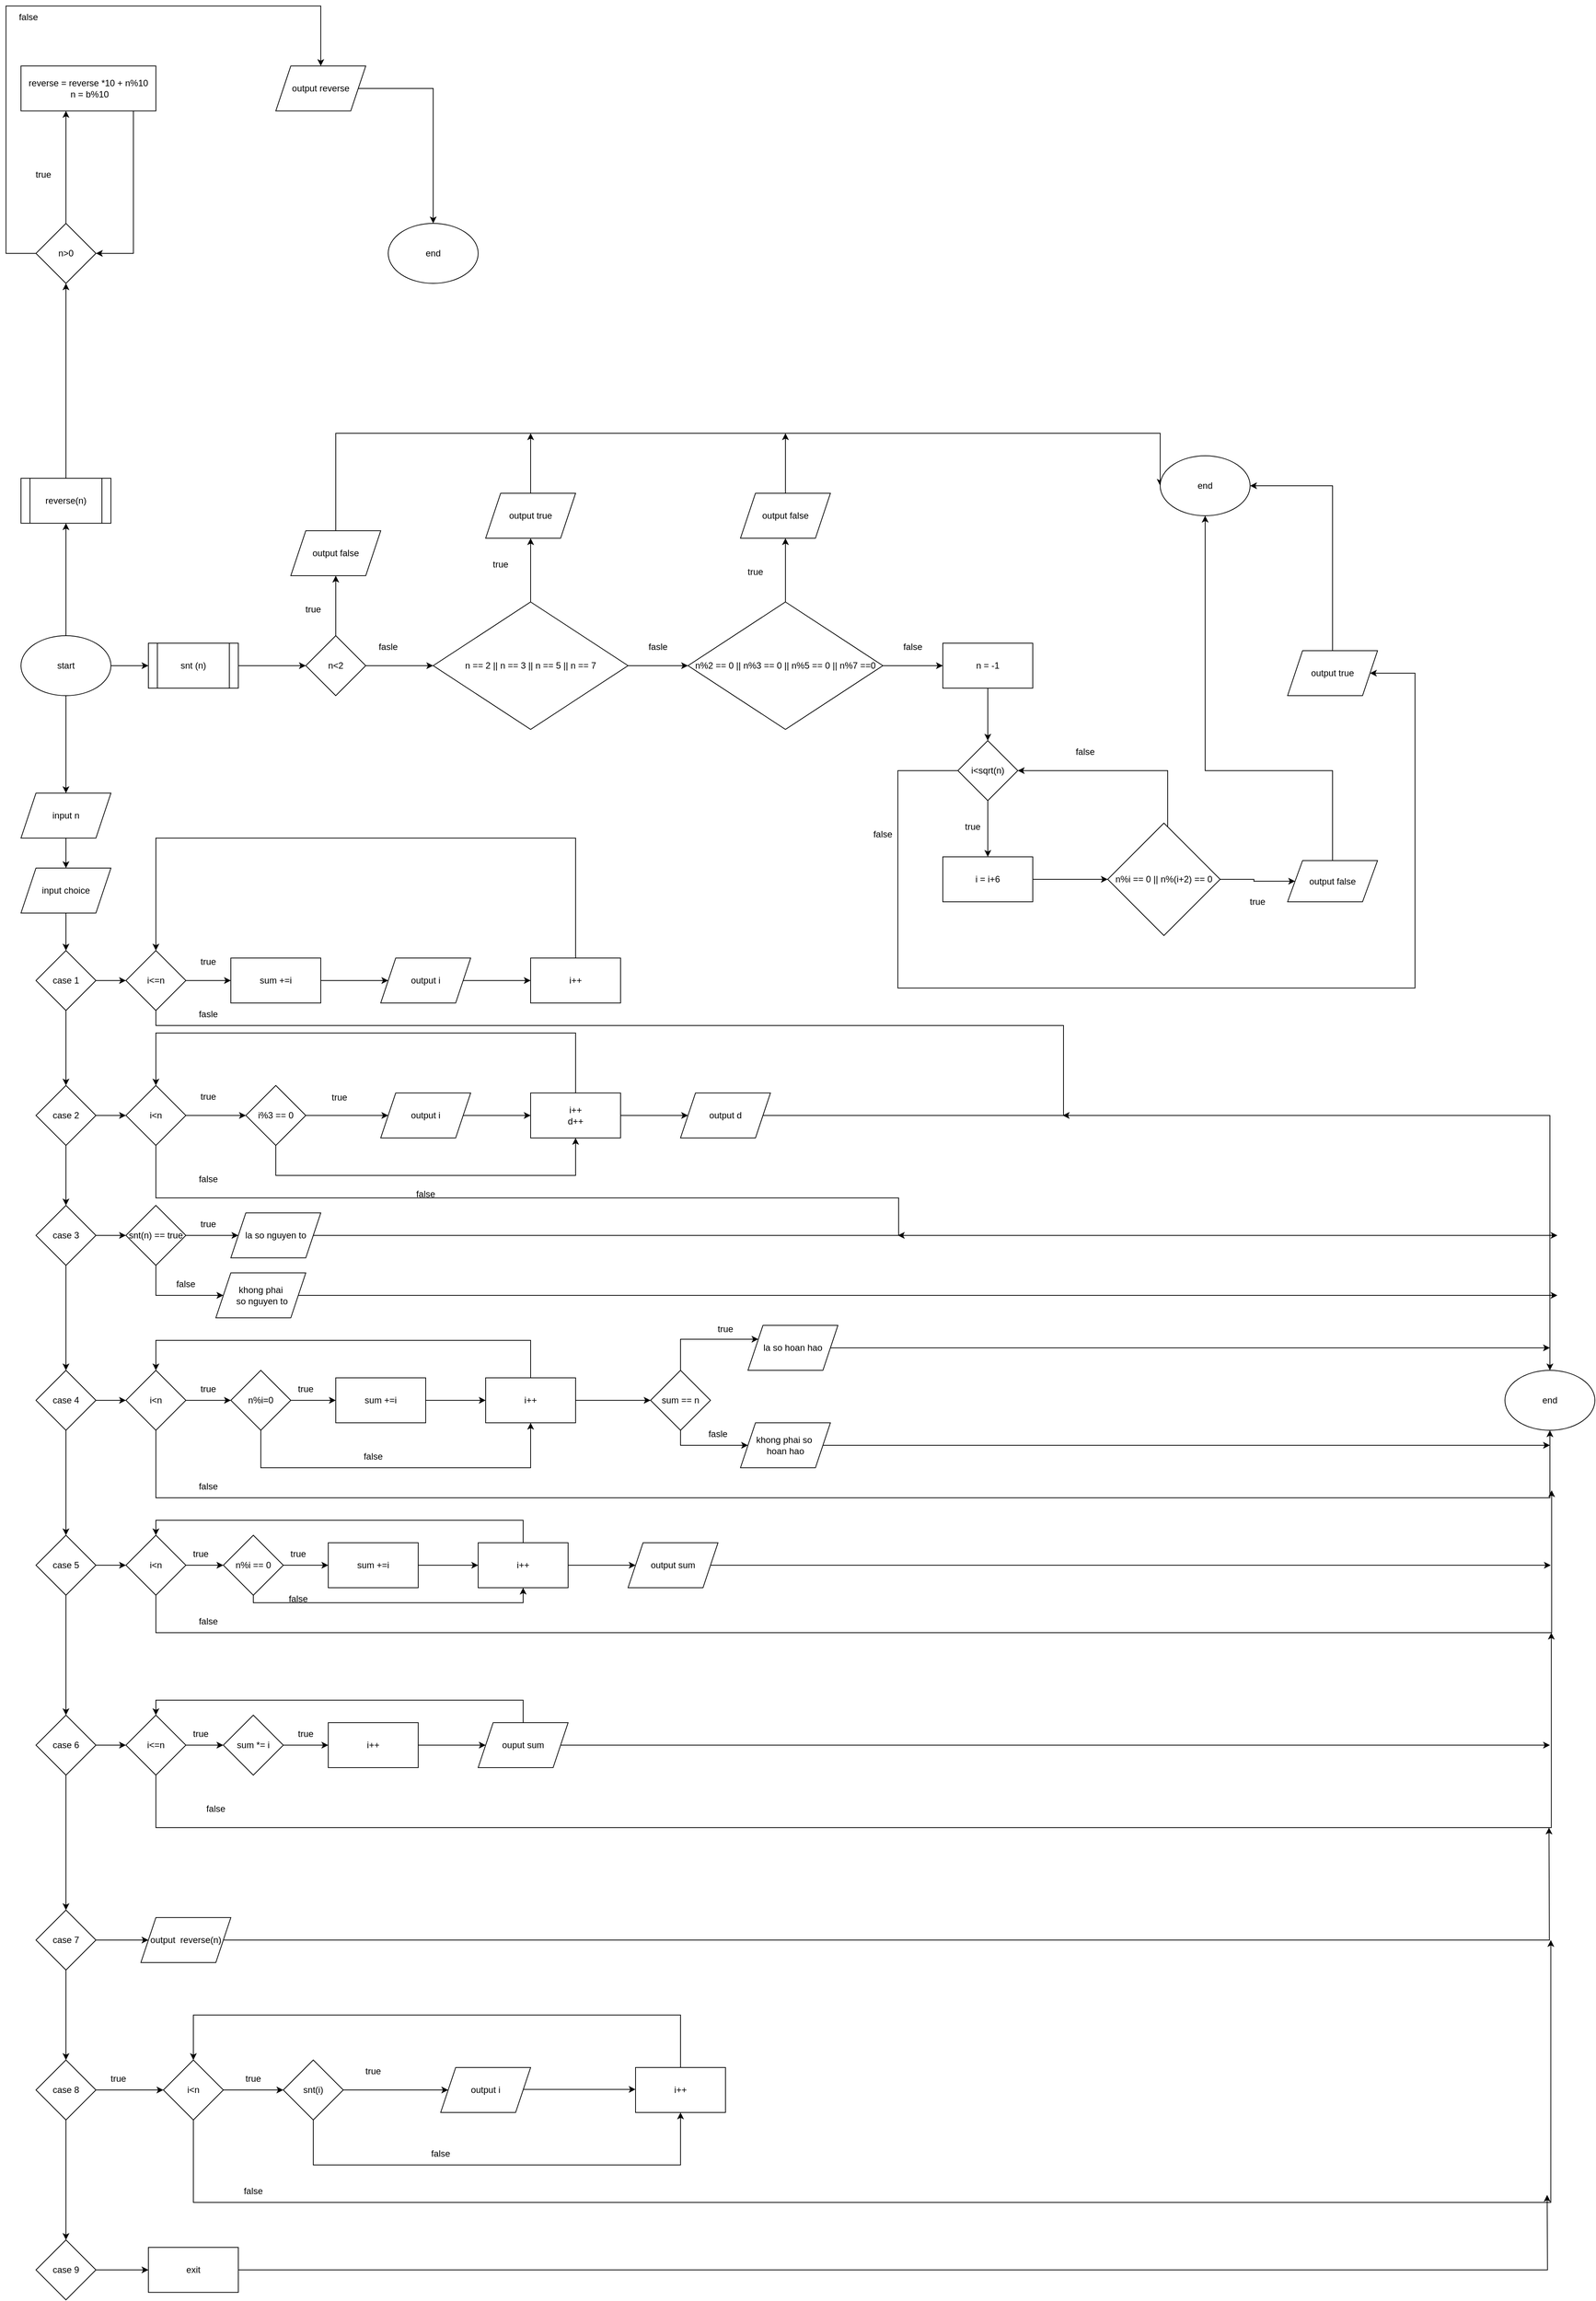 <mxfile version="22.0.3" type="device">
  <diagram name="Page-1" id="MpvwWOL7kitYbuK1eDIX">
    <mxGraphModel dx="1219" dy="1813" grid="1" gridSize="10" guides="1" tooltips="1" connect="1" arrows="1" fold="1" page="1" pageScale="1" pageWidth="850" pageHeight="1100" math="0" shadow="0">
      <root>
        <mxCell id="0" />
        <mxCell id="1" parent="0" />
        <mxCell id="_iJNtNnt4_xQDbVP3RY3-3" value="" style="edgeStyle=orthogonalEdgeStyle;rounded=0;orthogonalLoop=1;jettySize=auto;html=1;" parent="1" source="_iJNtNnt4_xQDbVP3RY3-1" target="_iJNtNnt4_xQDbVP3RY3-2" edge="1">
          <mxGeometry relative="1" as="geometry" />
        </mxCell>
        <mxCell id="_iJNtNnt4_xQDbVP3RY3-41" value="" style="edgeStyle=orthogonalEdgeStyle;rounded=0;orthogonalLoop=1;jettySize=auto;html=1;" parent="1" source="_iJNtNnt4_xQDbVP3RY3-1" target="_iJNtNnt4_xQDbVP3RY3-40" edge="1">
          <mxGeometry relative="1" as="geometry" />
        </mxCell>
        <mxCell id="_iJNtNnt4_xQDbVP3RY3-186" style="edgeStyle=orthogonalEdgeStyle;rounded=0;orthogonalLoop=1;jettySize=auto;html=1;entryX=0.5;entryY=1;entryDx=0;entryDy=0;" parent="1" source="_iJNtNnt4_xQDbVP3RY3-1" target="_iJNtNnt4_xQDbVP3RY3-185" edge="1">
          <mxGeometry relative="1" as="geometry" />
        </mxCell>
        <mxCell id="_iJNtNnt4_xQDbVP3RY3-1" value="start" style="ellipse;whiteSpace=wrap;html=1;" parent="1" vertex="1">
          <mxGeometry x="30" y="-80" width="120" height="80" as="geometry" />
        </mxCell>
        <mxCell id="_iJNtNnt4_xQDbVP3RY3-5" value="" style="edgeStyle=orthogonalEdgeStyle;rounded=0;orthogonalLoop=1;jettySize=auto;html=1;" parent="1" source="_iJNtNnt4_xQDbVP3RY3-2" target="_iJNtNnt4_xQDbVP3RY3-4" edge="1">
          <mxGeometry relative="1" as="geometry" />
        </mxCell>
        <mxCell id="_iJNtNnt4_xQDbVP3RY3-2" value="input n" style="shape=parallelogram;perimeter=parallelogramPerimeter;whiteSpace=wrap;html=1;fixedSize=1;" parent="1" vertex="1">
          <mxGeometry x="30" y="130" width="120" height="60" as="geometry" />
        </mxCell>
        <mxCell id="_iJNtNnt4_xQDbVP3RY3-7" value="" style="edgeStyle=orthogonalEdgeStyle;rounded=0;orthogonalLoop=1;jettySize=auto;html=1;" parent="1" source="_iJNtNnt4_xQDbVP3RY3-4" target="_iJNtNnt4_xQDbVP3RY3-6" edge="1">
          <mxGeometry relative="1" as="geometry" />
        </mxCell>
        <mxCell id="_iJNtNnt4_xQDbVP3RY3-4" value="input choice" style="shape=parallelogram;perimeter=parallelogramPerimeter;whiteSpace=wrap;html=1;fixedSize=1;" parent="1" vertex="1">
          <mxGeometry x="30" y="230" width="120" height="60" as="geometry" />
        </mxCell>
        <mxCell id="_iJNtNnt4_xQDbVP3RY3-9" value="" style="edgeStyle=orthogonalEdgeStyle;rounded=0;orthogonalLoop=1;jettySize=auto;html=1;" parent="1" source="_iJNtNnt4_xQDbVP3RY3-6" edge="1">
          <mxGeometry relative="1" as="geometry">
            <mxPoint x="170" y="380" as="targetPoint" />
          </mxGeometry>
        </mxCell>
        <mxCell id="_iJNtNnt4_xQDbVP3RY3-20" value="" style="edgeStyle=orthogonalEdgeStyle;rounded=0;orthogonalLoop=1;jettySize=auto;html=1;" parent="1" source="_iJNtNnt4_xQDbVP3RY3-6" target="_iJNtNnt4_xQDbVP3RY3-19" edge="1">
          <mxGeometry relative="1" as="geometry" />
        </mxCell>
        <mxCell id="_iJNtNnt4_xQDbVP3RY3-6" value="case 1" style="rhombus;whiteSpace=wrap;html=1;" parent="1" vertex="1">
          <mxGeometry x="50" y="340" width="80" height="80" as="geometry" />
        </mxCell>
        <mxCell id="_iJNtNnt4_xQDbVP3RY3-12" value="" style="edgeStyle=orthogonalEdgeStyle;rounded=0;orthogonalLoop=1;jettySize=auto;html=1;" parent="1" source="_iJNtNnt4_xQDbVP3RY3-10" target="_iJNtNnt4_xQDbVP3RY3-11" edge="1">
          <mxGeometry relative="1" as="geometry" />
        </mxCell>
        <mxCell id="_iJNtNnt4_xQDbVP3RY3-125" style="edgeStyle=orthogonalEdgeStyle;rounded=0;orthogonalLoop=1;jettySize=auto;html=1;" parent="1" source="_iJNtNnt4_xQDbVP3RY3-10" edge="1">
          <mxGeometry relative="1" as="geometry">
            <mxPoint x="1420" y="560" as="targetPoint" />
            <Array as="points">
              <mxPoint x="210" y="440" />
              <mxPoint x="1421" y="440" />
              <mxPoint x="1421" y="560" />
            </Array>
          </mxGeometry>
        </mxCell>
        <mxCell id="_iJNtNnt4_xQDbVP3RY3-10" value="i&amp;lt;=n" style="rhombus;whiteSpace=wrap;html=1;" parent="1" vertex="1">
          <mxGeometry x="170" y="340" width="80" height="80" as="geometry" />
        </mxCell>
        <mxCell id="_iJNtNnt4_xQDbVP3RY3-14" value="" style="edgeStyle=orthogonalEdgeStyle;rounded=0;orthogonalLoop=1;jettySize=auto;html=1;" parent="1" source="_iJNtNnt4_xQDbVP3RY3-11" target="_iJNtNnt4_xQDbVP3RY3-13" edge="1">
          <mxGeometry relative="1" as="geometry" />
        </mxCell>
        <mxCell id="_iJNtNnt4_xQDbVP3RY3-11" value="sum +=i" style="whiteSpace=wrap;html=1;" parent="1" vertex="1">
          <mxGeometry x="310" y="350" width="120" height="60" as="geometry" />
        </mxCell>
        <mxCell id="_iJNtNnt4_xQDbVP3RY3-16" value="" style="edgeStyle=orthogonalEdgeStyle;rounded=0;orthogonalLoop=1;jettySize=auto;html=1;" parent="1" source="_iJNtNnt4_xQDbVP3RY3-13" target="_iJNtNnt4_xQDbVP3RY3-15" edge="1">
          <mxGeometry relative="1" as="geometry" />
        </mxCell>
        <mxCell id="_iJNtNnt4_xQDbVP3RY3-13" value="output i" style="shape=parallelogram;perimeter=parallelogramPerimeter;whiteSpace=wrap;html=1;fixedSize=1;" parent="1" vertex="1">
          <mxGeometry x="510" y="350" width="120" height="60" as="geometry" />
        </mxCell>
        <mxCell id="_iJNtNnt4_xQDbVP3RY3-17" style="edgeStyle=orthogonalEdgeStyle;rounded=0;orthogonalLoop=1;jettySize=auto;html=1;entryX=0.5;entryY=0;entryDx=0;entryDy=0;" parent="1" source="_iJNtNnt4_xQDbVP3RY3-15" target="_iJNtNnt4_xQDbVP3RY3-10" edge="1">
          <mxGeometry relative="1" as="geometry">
            <Array as="points">
              <mxPoint x="770" y="190" />
              <mxPoint x="210" y="190" />
            </Array>
          </mxGeometry>
        </mxCell>
        <mxCell id="_iJNtNnt4_xQDbVP3RY3-15" value="i++" style="whiteSpace=wrap;html=1;" parent="1" vertex="1">
          <mxGeometry x="710" y="350" width="120" height="60" as="geometry" />
        </mxCell>
        <mxCell id="_iJNtNnt4_xQDbVP3RY3-18" value="true" style="text;html=1;strokeColor=none;fillColor=none;align=center;verticalAlign=middle;whiteSpace=wrap;rounded=0;" parent="1" vertex="1">
          <mxGeometry x="250" y="340" width="60" height="30" as="geometry" />
        </mxCell>
        <mxCell id="_iJNtNnt4_xQDbVP3RY3-22" value="" style="edgeStyle=orthogonalEdgeStyle;rounded=0;orthogonalLoop=1;jettySize=auto;html=1;" parent="1" source="_iJNtNnt4_xQDbVP3RY3-19" target="_iJNtNnt4_xQDbVP3RY3-21" edge="1">
          <mxGeometry relative="1" as="geometry" />
        </mxCell>
        <mxCell id="_iJNtNnt4_xQDbVP3RY3-39" value="" style="edgeStyle=orthogonalEdgeStyle;rounded=0;orthogonalLoop=1;jettySize=auto;html=1;" parent="1" source="_iJNtNnt4_xQDbVP3RY3-19" target="_iJNtNnt4_xQDbVP3RY3-38" edge="1">
          <mxGeometry relative="1" as="geometry" />
        </mxCell>
        <mxCell id="_iJNtNnt4_xQDbVP3RY3-19" value="case 2" style="rhombus;whiteSpace=wrap;html=1;" parent="1" vertex="1">
          <mxGeometry x="50" y="520" width="80" height="80" as="geometry" />
        </mxCell>
        <mxCell id="_iJNtNnt4_xQDbVP3RY3-26" value="" style="edgeStyle=orthogonalEdgeStyle;rounded=0;orthogonalLoop=1;jettySize=auto;html=1;" parent="1" source="_iJNtNnt4_xQDbVP3RY3-21" target="_iJNtNnt4_xQDbVP3RY3-25" edge="1">
          <mxGeometry relative="1" as="geometry" />
        </mxCell>
        <mxCell id="_iJNtNnt4_xQDbVP3RY3-127" style="edgeStyle=orthogonalEdgeStyle;rounded=0;orthogonalLoop=1;jettySize=auto;html=1;" parent="1" source="_iJNtNnt4_xQDbVP3RY3-21" edge="1">
          <mxGeometry relative="1" as="geometry">
            <mxPoint x="1200" y="720" as="targetPoint" />
            <Array as="points">
              <mxPoint x="210" y="670" />
              <mxPoint x="1201" y="670" />
              <mxPoint x="1201" y="720" />
            </Array>
          </mxGeometry>
        </mxCell>
        <mxCell id="_iJNtNnt4_xQDbVP3RY3-21" value="i&amp;lt;n" style="rhombus;whiteSpace=wrap;html=1;" parent="1" vertex="1">
          <mxGeometry x="170" y="520" width="80" height="80" as="geometry" />
        </mxCell>
        <mxCell id="_iJNtNnt4_xQDbVP3RY3-31" style="edgeStyle=orthogonalEdgeStyle;rounded=0;orthogonalLoop=1;jettySize=auto;html=1;entryX=0.5;entryY=0;entryDx=0;entryDy=0;" parent="1" source="_iJNtNnt4_xQDbVP3RY3-23" target="_iJNtNnt4_xQDbVP3RY3-21" edge="1">
          <mxGeometry relative="1" as="geometry">
            <Array as="points">
              <mxPoint x="770" y="450" />
              <mxPoint x="210" y="450" />
            </Array>
          </mxGeometry>
        </mxCell>
        <mxCell id="_iJNtNnt4_xQDbVP3RY3-37" value="" style="edgeStyle=orthogonalEdgeStyle;rounded=0;orthogonalLoop=1;jettySize=auto;html=1;" parent="1" source="_iJNtNnt4_xQDbVP3RY3-23" target="_iJNtNnt4_xQDbVP3RY3-36" edge="1">
          <mxGeometry relative="1" as="geometry" />
        </mxCell>
        <mxCell id="_iJNtNnt4_xQDbVP3RY3-23" value="i++&lt;br&gt;d++" style="whiteSpace=wrap;html=1;" parent="1" vertex="1">
          <mxGeometry x="710" y="530" width="120" height="60" as="geometry" />
        </mxCell>
        <mxCell id="_iJNtNnt4_xQDbVP3RY3-29" value="" style="edgeStyle=orthogonalEdgeStyle;rounded=0;orthogonalLoop=1;jettySize=auto;html=1;" parent="1" source="_iJNtNnt4_xQDbVP3RY3-25" target="_iJNtNnt4_xQDbVP3RY3-28" edge="1">
          <mxGeometry relative="1" as="geometry" />
        </mxCell>
        <mxCell id="_iJNtNnt4_xQDbVP3RY3-34" style="edgeStyle=orthogonalEdgeStyle;rounded=0;orthogonalLoop=1;jettySize=auto;html=1;entryX=0.5;entryY=1;entryDx=0;entryDy=0;" parent="1" source="_iJNtNnt4_xQDbVP3RY3-25" target="_iJNtNnt4_xQDbVP3RY3-23" edge="1">
          <mxGeometry relative="1" as="geometry">
            <Array as="points">
              <mxPoint x="370" y="640" />
              <mxPoint x="770" y="640" />
            </Array>
          </mxGeometry>
        </mxCell>
        <mxCell id="_iJNtNnt4_xQDbVP3RY3-25" value="i%3 == 0" style="rhombus;whiteSpace=wrap;html=1;" parent="1" vertex="1">
          <mxGeometry x="330" y="520" width="80" height="80" as="geometry" />
        </mxCell>
        <mxCell id="_iJNtNnt4_xQDbVP3RY3-30" value="" style="edgeStyle=orthogonalEdgeStyle;rounded=0;orthogonalLoop=1;jettySize=auto;html=1;" parent="1" source="_iJNtNnt4_xQDbVP3RY3-28" target="_iJNtNnt4_xQDbVP3RY3-23" edge="1">
          <mxGeometry relative="1" as="geometry" />
        </mxCell>
        <mxCell id="_iJNtNnt4_xQDbVP3RY3-28" value="output i" style="shape=parallelogram;perimeter=parallelogramPerimeter;whiteSpace=wrap;html=1;fixedSize=1;" parent="1" vertex="1">
          <mxGeometry x="510" y="530" width="120" height="60" as="geometry" />
        </mxCell>
        <mxCell id="_iJNtNnt4_xQDbVP3RY3-32" value="true" style="text;html=1;strokeColor=none;fillColor=none;align=center;verticalAlign=middle;whiteSpace=wrap;rounded=0;" parent="1" vertex="1">
          <mxGeometry x="250" y="520" width="60" height="30" as="geometry" />
        </mxCell>
        <mxCell id="_iJNtNnt4_xQDbVP3RY3-33" value="true" style="text;html=1;strokeColor=none;fillColor=none;align=center;verticalAlign=middle;whiteSpace=wrap;rounded=0;" parent="1" vertex="1">
          <mxGeometry x="425" y="521" width="60" height="30" as="geometry" />
        </mxCell>
        <mxCell id="_iJNtNnt4_xQDbVP3RY3-35" value="false" style="text;html=1;strokeColor=none;fillColor=none;align=center;verticalAlign=middle;whiteSpace=wrap;rounded=0;" parent="1" vertex="1">
          <mxGeometry x="540" y="650" width="60" height="30" as="geometry" />
        </mxCell>
        <mxCell id="_iJNtNnt4_xQDbVP3RY3-122" style="edgeStyle=orthogonalEdgeStyle;rounded=0;orthogonalLoop=1;jettySize=auto;html=1;entryX=0.5;entryY=0;entryDx=0;entryDy=0;" parent="1" source="_iJNtNnt4_xQDbVP3RY3-36" target="_iJNtNnt4_xQDbVP3RY3-121" edge="1">
          <mxGeometry relative="1" as="geometry" />
        </mxCell>
        <mxCell id="_iJNtNnt4_xQDbVP3RY3-36" value="output d" style="shape=parallelogram;perimeter=parallelogramPerimeter;whiteSpace=wrap;html=1;fixedSize=1;" parent="1" vertex="1">
          <mxGeometry x="910" y="530" width="120" height="60" as="geometry" />
        </mxCell>
        <mxCell id="_iJNtNnt4_xQDbVP3RY3-92" value="" style="edgeStyle=orthogonalEdgeStyle;rounded=0;orthogonalLoop=1;jettySize=auto;html=1;" parent="1" source="_iJNtNnt4_xQDbVP3RY3-38" target="_iJNtNnt4_xQDbVP3RY3-91" edge="1">
          <mxGeometry relative="1" as="geometry" />
        </mxCell>
        <mxCell id="_iJNtNnt4_xQDbVP3RY3-102" value="" style="edgeStyle=orthogonalEdgeStyle;rounded=0;orthogonalLoop=1;jettySize=auto;html=1;" parent="1" source="_iJNtNnt4_xQDbVP3RY3-38" target="_iJNtNnt4_xQDbVP3RY3-101" edge="1">
          <mxGeometry relative="1" as="geometry" />
        </mxCell>
        <mxCell id="_iJNtNnt4_xQDbVP3RY3-38" value="case 3" style="rhombus;whiteSpace=wrap;html=1;" parent="1" vertex="1">
          <mxGeometry x="50" y="680" width="80" height="80" as="geometry" />
        </mxCell>
        <mxCell id="_iJNtNnt4_xQDbVP3RY3-43" value="" style="edgeStyle=orthogonalEdgeStyle;rounded=0;orthogonalLoop=1;jettySize=auto;html=1;" parent="1" source="_iJNtNnt4_xQDbVP3RY3-40" edge="1">
          <mxGeometry relative="1" as="geometry">
            <mxPoint x="410" y="-40" as="targetPoint" />
          </mxGeometry>
        </mxCell>
        <mxCell id="_iJNtNnt4_xQDbVP3RY3-40" value="snt (n)" style="shape=process;whiteSpace=wrap;html=1;backgroundOutline=1;" parent="1" vertex="1">
          <mxGeometry x="200" y="-70" width="120" height="60" as="geometry" />
        </mxCell>
        <mxCell id="_iJNtNnt4_xQDbVP3RY3-48" value="" style="edgeStyle=orthogonalEdgeStyle;rounded=0;orthogonalLoop=1;jettySize=auto;html=1;" parent="1" source="_iJNtNnt4_xQDbVP3RY3-46" target="_iJNtNnt4_xQDbVP3RY3-47" edge="1">
          <mxGeometry relative="1" as="geometry" />
        </mxCell>
        <mxCell id="_iJNtNnt4_xQDbVP3RY3-51" value="" style="edgeStyle=orthogonalEdgeStyle;rounded=0;orthogonalLoop=1;jettySize=auto;html=1;" parent="1" source="_iJNtNnt4_xQDbVP3RY3-46" target="_iJNtNnt4_xQDbVP3RY3-50" edge="1">
          <mxGeometry relative="1" as="geometry" />
        </mxCell>
        <mxCell id="_iJNtNnt4_xQDbVP3RY3-46" value="n&amp;lt;2" style="rhombus;whiteSpace=wrap;html=1;" parent="1" vertex="1">
          <mxGeometry x="410" y="-80" width="80" height="80" as="geometry" />
        </mxCell>
        <mxCell id="_iJNtNnt4_xQDbVP3RY3-87" style="edgeStyle=orthogonalEdgeStyle;rounded=0;orthogonalLoop=1;jettySize=auto;html=1;entryX=0;entryY=0.5;entryDx=0;entryDy=0;" parent="1" source="_iJNtNnt4_xQDbVP3RY3-47" target="_iJNtNnt4_xQDbVP3RY3-86" edge="1">
          <mxGeometry relative="1" as="geometry">
            <Array as="points">
              <mxPoint x="450" y="-350" />
              <mxPoint x="1550" y="-350" />
            </Array>
          </mxGeometry>
        </mxCell>
        <mxCell id="_iJNtNnt4_xQDbVP3RY3-47" value="output false" style="shape=parallelogram;perimeter=parallelogramPerimeter;whiteSpace=wrap;html=1;fixedSize=1;" parent="1" vertex="1">
          <mxGeometry x="390" y="-220" width="120" height="60" as="geometry" />
        </mxCell>
        <mxCell id="_iJNtNnt4_xQDbVP3RY3-49" value="true" style="text;html=1;strokeColor=none;fillColor=none;align=center;verticalAlign=middle;whiteSpace=wrap;rounded=0;" parent="1" vertex="1">
          <mxGeometry x="390" y="-130" width="60" height="30" as="geometry" />
        </mxCell>
        <mxCell id="_iJNtNnt4_xQDbVP3RY3-54" value="" style="edgeStyle=orthogonalEdgeStyle;rounded=0;orthogonalLoop=1;jettySize=auto;html=1;" parent="1" source="_iJNtNnt4_xQDbVP3RY3-50" target="_iJNtNnt4_xQDbVP3RY3-53" edge="1">
          <mxGeometry relative="1" as="geometry" />
        </mxCell>
        <mxCell id="_iJNtNnt4_xQDbVP3RY3-56" value="" style="edgeStyle=orthogonalEdgeStyle;rounded=0;orthogonalLoop=1;jettySize=auto;html=1;" parent="1" source="_iJNtNnt4_xQDbVP3RY3-50" target="_iJNtNnt4_xQDbVP3RY3-55" edge="1">
          <mxGeometry relative="1" as="geometry" />
        </mxCell>
        <mxCell id="_iJNtNnt4_xQDbVP3RY3-50" value="n == 2 || n == 3 || n == 5 || n == 7" style="rhombus;whiteSpace=wrap;html=1;" parent="1" vertex="1">
          <mxGeometry x="580" y="-125" width="260" height="170" as="geometry" />
        </mxCell>
        <mxCell id="_iJNtNnt4_xQDbVP3RY3-52" value="fasle" style="text;html=1;strokeColor=none;fillColor=none;align=center;verticalAlign=middle;whiteSpace=wrap;rounded=0;" parent="1" vertex="1">
          <mxGeometry x="490" y="-80" width="60" height="30" as="geometry" />
        </mxCell>
        <mxCell id="_iJNtNnt4_xQDbVP3RY3-88" style="edgeStyle=orthogonalEdgeStyle;rounded=0;orthogonalLoop=1;jettySize=auto;html=1;" parent="1" source="_iJNtNnt4_xQDbVP3RY3-53" edge="1">
          <mxGeometry relative="1" as="geometry">
            <mxPoint x="710" y="-350" as="targetPoint" />
          </mxGeometry>
        </mxCell>
        <mxCell id="_iJNtNnt4_xQDbVP3RY3-53" value="output true" style="shape=parallelogram;perimeter=parallelogramPerimeter;whiteSpace=wrap;html=1;fixedSize=1;" parent="1" vertex="1">
          <mxGeometry x="650" y="-270" width="120" height="60" as="geometry" />
        </mxCell>
        <mxCell id="_iJNtNnt4_xQDbVP3RY3-58" value="" style="edgeStyle=orthogonalEdgeStyle;rounded=0;orthogonalLoop=1;jettySize=auto;html=1;" parent="1" source="_iJNtNnt4_xQDbVP3RY3-55" target="_iJNtNnt4_xQDbVP3RY3-57" edge="1">
          <mxGeometry relative="1" as="geometry" />
        </mxCell>
        <mxCell id="_iJNtNnt4_xQDbVP3RY3-62" value="" style="edgeStyle=orthogonalEdgeStyle;rounded=0;orthogonalLoop=1;jettySize=auto;html=1;" parent="1" source="_iJNtNnt4_xQDbVP3RY3-55" target="_iJNtNnt4_xQDbVP3RY3-61" edge="1">
          <mxGeometry relative="1" as="geometry" />
        </mxCell>
        <mxCell id="_iJNtNnt4_xQDbVP3RY3-55" value="n%2 == 0 || n%3 == 0 || n%5 == 0 || n%7 ==0" style="rhombus;whiteSpace=wrap;html=1;" parent="1" vertex="1">
          <mxGeometry x="920" y="-125" width="260" height="170" as="geometry" />
        </mxCell>
        <mxCell id="_iJNtNnt4_xQDbVP3RY3-89" style="edgeStyle=orthogonalEdgeStyle;rounded=0;orthogonalLoop=1;jettySize=auto;html=1;" parent="1" source="_iJNtNnt4_xQDbVP3RY3-57" edge="1">
          <mxGeometry relative="1" as="geometry">
            <mxPoint x="1050" y="-350" as="targetPoint" />
          </mxGeometry>
        </mxCell>
        <mxCell id="_iJNtNnt4_xQDbVP3RY3-57" value="output false" style="shape=parallelogram;perimeter=parallelogramPerimeter;whiteSpace=wrap;html=1;fixedSize=1;" parent="1" vertex="1">
          <mxGeometry x="990" y="-270" width="120" height="60" as="geometry" />
        </mxCell>
        <mxCell id="_iJNtNnt4_xQDbVP3RY3-59" value="true" style="text;html=1;strokeColor=none;fillColor=none;align=center;verticalAlign=middle;whiteSpace=wrap;rounded=0;" parent="1" vertex="1">
          <mxGeometry x="640" y="-190" width="60" height="30" as="geometry" />
        </mxCell>
        <mxCell id="_iJNtNnt4_xQDbVP3RY3-60" value="true" style="text;html=1;strokeColor=none;fillColor=none;align=center;verticalAlign=middle;whiteSpace=wrap;rounded=0;" parent="1" vertex="1">
          <mxGeometry x="980" y="-180" width="60" height="30" as="geometry" />
        </mxCell>
        <mxCell id="_iJNtNnt4_xQDbVP3RY3-66" value="" style="edgeStyle=orthogonalEdgeStyle;rounded=0;orthogonalLoop=1;jettySize=auto;html=1;" parent="1" source="_iJNtNnt4_xQDbVP3RY3-61" target="_iJNtNnt4_xQDbVP3RY3-65" edge="1">
          <mxGeometry relative="1" as="geometry" />
        </mxCell>
        <mxCell id="_iJNtNnt4_xQDbVP3RY3-61" value="n = -1" style="whiteSpace=wrap;html=1;" parent="1" vertex="1">
          <mxGeometry x="1260" y="-70" width="120" height="60" as="geometry" />
        </mxCell>
        <mxCell id="_iJNtNnt4_xQDbVP3RY3-63" value="fasle" style="text;html=1;strokeColor=none;fillColor=none;align=center;verticalAlign=middle;whiteSpace=wrap;rounded=0;" parent="1" vertex="1">
          <mxGeometry x="850" y="-80" width="60" height="30" as="geometry" />
        </mxCell>
        <mxCell id="_iJNtNnt4_xQDbVP3RY3-64" value="false" style="text;html=1;strokeColor=none;fillColor=none;align=center;verticalAlign=middle;whiteSpace=wrap;rounded=0;" parent="1" vertex="1">
          <mxGeometry x="1190" y="-80" width="60" height="30" as="geometry" />
        </mxCell>
        <mxCell id="_iJNtNnt4_xQDbVP3RY3-68" value="" style="edgeStyle=orthogonalEdgeStyle;rounded=0;orthogonalLoop=1;jettySize=auto;html=1;" parent="1" source="_iJNtNnt4_xQDbVP3RY3-65" target="_iJNtNnt4_xQDbVP3RY3-67" edge="1">
          <mxGeometry relative="1" as="geometry" />
        </mxCell>
        <mxCell id="MkGP1JYkQHCnLpTFdyHZ-4" style="edgeStyle=orthogonalEdgeStyle;rounded=0;orthogonalLoop=1;jettySize=auto;html=1;entryX=1;entryY=0.5;entryDx=0;entryDy=0;" edge="1" parent="1" source="_iJNtNnt4_xQDbVP3RY3-65" target="_iJNtNnt4_xQDbVP3RY3-83">
          <mxGeometry relative="1" as="geometry">
            <Array as="points">
              <mxPoint x="1200" y="100" />
              <mxPoint x="1200" y="390" />
              <mxPoint x="1890" y="390" />
              <mxPoint x="1890" y="-30" />
            </Array>
          </mxGeometry>
        </mxCell>
        <mxCell id="_iJNtNnt4_xQDbVP3RY3-65" value="i&amp;lt;sqrt(n)" style="rhombus;whiteSpace=wrap;html=1;" parent="1" vertex="1">
          <mxGeometry x="1280" y="60" width="80" height="80" as="geometry" />
        </mxCell>
        <mxCell id="_iJNtNnt4_xQDbVP3RY3-79" value="" style="edgeStyle=orthogonalEdgeStyle;rounded=0;orthogonalLoop=1;jettySize=auto;html=1;" parent="1" source="_iJNtNnt4_xQDbVP3RY3-67" target="_iJNtNnt4_xQDbVP3RY3-69" edge="1">
          <mxGeometry relative="1" as="geometry" />
        </mxCell>
        <mxCell id="_iJNtNnt4_xQDbVP3RY3-67" value="i = i+6" style="whiteSpace=wrap;html=1;" parent="1" vertex="1">
          <mxGeometry x="1260" y="215" width="120" height="60" as="geometry" />
        </mxCell>
        <mxCell id="_iJNtNnt4_xQDbVP3RY3-78" value="" style="edgeStyle=orthogonalEdgeStyle;rounded=0;orthogonalLoop=1;jettySize=auto;html=1;" parent="1" source="_iJNtNnt4_xQDbVP3RY3-69" target="_iJNtNnt4_xQDbVP3RY3-71" edge="1">
          <mxGeometry relative="1" as="geometry" />
        </mxCell>
        <mxCell id="_iJNtNnt4_xQDbVP3RY3-80" style="edgeStyle=orthogonalEdgeStyle;rounded=0;orthogonalLoop=1;jettySize=auto;html=1;entryX=1;entryY=0.5;entryDx=0;entryDy=0;" parent="1" source="_iJNtNnt4_xQDbVP3RY3-69" target="_iJNtNnt4_xQDbVP3RY3-65" edge="1">
          <mxGeometry relative="1" as="geometry">
            <Array as="points">
              <mxPoint x="1560" y="100" />
            </Array>
          </mxGeometry>
        </mxCell>
        <mxCell id="_iJNtNnt4_xQDbVP3RY3-69" value="n%i == 0 || n%(i+2) == 0" style="rhombus;whiteSpace=wrap;html=1;" parent="1" vertex="1">
          <mxGeometry x="1480" y="170" width="150" height="150" as="geometry" />
        </mxCell>
        <mxCell id="_iJNtNnt4_xQDbVP3RY3-85" style="edgeStyle=orthogonalEdgeStyle;rounded=0;orthogonalLoop=1;jettySize=auto;html=1;entryX=0.5;entryY=1;entryDx=0;entryDy=0;" parent="1" source="_iJNtNnt4_xQDbVP3RY3-71" target="_iJNtNnt4_xQDbVP3RY3-86" edge="1">
          <mxGeometry relative="1" as="geometry">
            <Array as="points">
              <mxPoint x="1780" y="100" />
              <mxPoint x="1610" y="100" />
            </Array>
          </mxGeometry>
        </mxCell>
        <mxCell id="_iJNtNnt4_xQDbVP3RY3-71" value="output false" style="shape=parallelogram;perimeter=parallelogramPerimeter;whiteSpace=wrap;html=1;fixedSize=1;" parent="1" vertex="1">
          <mxGeometry x="1720" y="220" width="120" height="55" as="geometry" />
        </mxCell>
        <mxCell id="_iJNtNnt4_xQDbVP3RY3-73" value="true" style="text;html=1;strokeColor=none;fillColor=none;align=center;verticalAlign=middle;whiteSpace=wrap;rounded=0;" parent="1" vertex="1">
          <mxGeometry x="1650" y="260" width="60" height="30" as="geometry" />
        </mxCell>
        <mxCell id="_iJNtNnt4_xQDbVP3RY3-81" value="false" style="text;html=1;strokeColor=none;fillColor=none;align=center;verticalAlign=middle;whiteSpace=wrap;rounded=0;" parent="1" vertex="1">
          <mxGeometry x="1420" y="60" width="60" height="30" as="geometry" />
        </mxCell>
        <mxCell id="_iJNtNnt4_xQDbVP3RY3-90" style="edgeStyle=orthogonalEdgeStyle;rounded=0;orthogonalLoop=1;jettySize=auto;html=1;entryX=1;entryY=0.5;entryDx=0;entryDy=0;" parent="1" source="_iJNtNnt4_xQDbVP3RY3-83" target="_iJNtNnt4_xQDbVP3RY3-86" edge="1">
          <mxGeometry relative="1" as="geometry">
            <Array as="points">
              <mxPoint x="1780" y="-280" />
            </Array>
          </mxGeometry>
        </mxCell>
        <mxCell id="_iJNtNnt4_xQDbVP3RY3-83" value="output true" style="shape=parallelogram;perimeter=parallelogramPerimeter;whiteSpace=wrap;html=1;fixedSize=1;" parent="1" vertex="1">
          <mxGeometry x="1720" y="-60" width="120" height="60" as="geometry" />
        </mxCell>
        <mxCell id="_iJNtNnt4_xQDbVP3RY3-86" value="end" style="ellipse;whiteSpace=wrap;html=1;" parent="1" vertex="1">
          <mxGeometry x="1550" y="-320" width="120" height="80" as="geometry" />
        </mxCell>
        <mxCell id="_iJNtNnt4_xQDbVP3RY3-94" value="" style="edgeStyle=orthogonalEdgeStyle;rounded=0;orthogonalLoop=1;jettySize=auto;html=1;" parent="1" source="_iJNtNnt4_xQDbVP3RY3-91" target="_iJNtNnt4_xQDbVP3RY3-93" edge="1">
          <mxGeometry relative="1" as="geometry" />
        </mxCell>
        <mxCell id="_iJNtNnt4_xQDbVP3RY3-96" style="edgeStyle=orthogonalEdgeStyle;rounded=0;orthogonalLoop=1;jettySize=auto;html=1;entryX=0;entryY=0.5;entryDx=0;entryDy=0;" parent="1" source="_iJNtNnt4_xQDbVP3RY3-91" target="_iJNtNnt4_xQDbVP3RY3-95" edge="1">
          <mxGeometry relative="1" as="geometry">
            <Array as="points">
              <mxPoint x="210" y="800" />
            </Array>
          </mxGeometry>
        </mxCell>
        <mxCell id="_iJNtNnt4_xQDbVP3RY3-91" value="snt(n) == true" style="rhombus;whiteSpace=wrap;html=1;" parent="1" vertex="1">
          <mxGeometry x="170" y="680" width="80" height="80" as="geometry" />
        </mxCell>
        <mxCell id="_iJNtNnt4_xQDbVP3RY3-124" style="edgeStyle=orthogonalEdgeStyle;rounded=0;orthogonalLoop=1;jettySize=auto;html=1;" parent="1" source="_iJNtNnt4_xQDbVP3RY3-93" edge="1">
          <mxGeometry relative="1" as="geometry">
            <mxPoint x="2080" y="720" as="targetPoint" />
          </mxGeometry>
        </mxCell>
        <mxCell id="_iJNtNnt4_xQDbVP3RY3-93" value="la so nguyen to" style="shape=parallelogram;perimeter=parallelogramPerimeter;whiteSpace=wrap;html=1;fixedSize=1;" parent="1" vertex="1">
          <mxGeometry x="310" y="690" width="120" height="60" as="geometry" />
        </mxCell>
        <mxCell id="_iJNtNnt4_xQDbVP3RY3-123" style="edgeStyle=orthogonalEdgeStyle;rounded=0;orthogonalLoop=1;jettySize=auto;html=1;" parent="1" source="_iJNtNnt4_xQDbVP3RY3-95" edge="1">
          <mxGeometry relative="1" as="geometry">
            <mxPoint x="2080" y="800" as="targetPoint" />
          </mxGeometry>
        </mxCell>
        <mxCell id="_iJNtNnt4_xQDbVP3RY3-95" value="khong phai&lt;br&gt;&amp;nbsp;so nguyen to" style="shape=parallelogram;perimeter=parallelogramPerimeter;whiteSpace=wrap;html=1;fixedSize=1;" parent="1" vertex="1">
          <mxGeometry x="290" y="770" width="120" height="60" as="geometry" />
        </mxCell>
        <mxCell id="_iJNtNnt4_xQDbVP3RY3-97" value="true" style="text;html=1;strokeColor=none;fillColor=none;align=center;verticalAlign=middle;whiteSpace=wrap;rounded=0;" parent="1" vertex="1">
          <mxGeometry x="250" y="690" width="60" height="30" as="geometry" />
        </mxCell>
        <mxCell id="_iJNtNnt4_xQDbVP3RY3-98" value="false" style="text;html=1;strokeColor=none;fillColor=none;align=center;verticalAlign=middle;whiteSpace=wrap;rounded=0;" parent="1" vertex="1">
          <mxGeometry x="220" y="770" width="60" height="30" as="geometry" />
        </mxCell>
        <mxCell id="_iJNtNnt4_xQDbVP3RY3-112" value="" style="edgeStyle=orthogonalEdgeStyle;rounded=0;orthogonalLoop=1;jettySize=auto;html=1;" parent="1" source="_iJNtNnt4_xQDbVP3RY3-101" target="_iJNtNnt4_xQDbVP3RY3-111" edge="1">
          <mxGeometry relative="1" as="geometry" />
        </mxCell>
        <mxCell id="_iJNtNnt4_xQDbVP3RY3-136" value="" style="edgeStyle=orthogonalEdgeStyle;rounded=0;orthogonalLoop=1;jettySize=auto;html=1;" parent="1" source="_iJNtNnt4_xQDbVP3RY3-101" target="_iJNtNnt4_xQDbVP3RY3-135" edge="1">
          <mxGeometry relative="1" as="geometry" />
        </mxCell>
        <mxCell id="_iJNtNnt4_xQDbVP3RY3-101" value="case 4" style="rhombus;whiteSpace=wrap;html=1;" parent="1" vertex="1">
          <mxGeometry x="50" y="900" width="80" height="80" as="geometry" />
        </mxCell>
        <mxCell id="_iJNtNnt4_xQDbVP3RY3-114" value="" style="edgeStyle=orthogonalEdgeStyle;rounded=0;orthogonalLoop=1;jettySize=auto;html=1;" parent="1" source="_iJNtNnt4_xQDbVP3RY3-111" edge="1">
          <mxGeometry relative="1" as="geometry">
            <mxPoint x="310" y="940" as="targetPoint" />
          </mxGeometry>
        </mxCell>
        <mxCell id="_iJNtNnt4_xQDbVP3RY3-131" style="edgeStyle=orthogonalEdgeStyle;rounded=0;orthogonalLoop=1;jettySize=auto;html=1;entryX=0.5;entryY=1;entryDx=0;entryDy=0;" parent="1" source="_iJNtNnt4_xQDbVP3RY3-111" target="_iJNtNnt4_xQDbVP3RY3-121" edge="1">
          <mxGeometry relative="1" as="geometry">
            <Array as="points">
              <mxPoint x="210" y="1070" />
              <mxPoint x="2070" y="1070" />
            </Array>
          </mxGeometry>
        </mxCell>
        <mxCell id="_iJNtNnt4_xQDbVP3RY3-111" value="i&amp;lt;n" style="rhombus;whiteSpace=wrap;html=1;" parent="1" vertex="1">
          <mxGeometry x="170" y="900" width="80" height="80" as="geometry" />
        </mxCell>
        <mxCell id="_iJNtNnt4_xQDbVP3RY3-117" value="" style="edgeStyle=orthogonalEdgeStyle;rounded=0;orthogonalLoop=1;jettySize=auto;html=1;" parent="1" source="_iJNtNnt4_xQDbVP3RY3-115" target="_iJNtNnt4_xQDbVP3RY3-116" edge="1">
          <mxGeometry relative="1" as="geometry" />
        </mxCell>
        <mxCell id="_iJNtNnt4_xQDbVP3RY3-130" style="edgeStyle=orthogonalEdgeStyle;rounded=0;orthogonalLoop=1;jettySize=auto;html=1;entryX=0.5;entryY=1;entryDx=0;entryDy=0;" parent="1" source="_iJNtNnt4_xQDbVP3RY3-115" target="_iJNtNnt4_xQDbVP3RY3-141" edge="1">
          <mxGeometry relative="1" as="geometry">
            <mxPoint x="920" y="980" as="targetPoint" />
            <Array as="points">
              <mxPoint x="350" y="1030" />
              <mxPoint x="710" y="1030" />
            </Array>
          </mxGeometry>
        </mxCell>
        <mxCell id="_iJNtNnt4_xQDbVP3RY3-115" value="n%i=0" style="rhombus;whiteSpace=wrap;html=1;" parent="1" vertex="1">
          <mxGeometry x="310" y="900" width="80" height="80" as="geometry" />
        </mxCell>
        <mxCell id="_iJNtNnt4_xQDbVP3RY3-119" value="" style="edgeStyle=orthogonalEdgeStyle;rounded=0;orthogonalLoop=1;jettySize=auto;html=1;" parent="1" source="_iJNtNnt4_xQDbVP3RY3-116" edge="1">
          <mxGeometry relative="1" as="geometry">
            <mxPoint x="650" y="940" as="targetPoint" />
          </mxGeometry>
        </mxCell>
        <mxCell id="_iJNtNnt4_xQDbVP3RY3-116" value="sum +=i" style="whiteSpace=wrap;html=1;" parent="1" vertex="1">
          <mxGeometry x="450" y="910" width="120" height="60" as="geometry" />
        </mxCell>
        <mxCell id="_iJNtNnt4_xQDbVP3RY3-129" style="edgeStyle=orthogonalEdgeStyle;rounded=0;orthogonalLoop=1;jettySize=auto;html=1;entryX=0.5;entryY=0;entryDx=0;entryDy=0;exitX=0.5;exitY=0;exitDx=0;exitDy=0;" parent="1" source="_iJNtNnt4_xQDbVP3RY3-141" target="_iJNtNnt4_xQDbVP3RY3-111" edge="1">
          <mxGeometry relative="1" as="geometry">
            <mxPoint x="710" y="910" as="sourcePoint" />
            <Array as="points">
              <mxPoint x="710" y="860" />
              <mxPoint x="210" y="860" />
            </Array>
          </mxGeometry>
        </mxCell>
        <mxCell id="_iJNtNnt4_xQDbVP3RY3-120" value="true" style="text;html=1;strokeColor=none;fillColor=none;align=center;verticalAlign=middle;whiteSpace=wrap;rounded=0;" parent="1" vertex="1">
          <mxGeometry x="250" y="910" width="60" height="30" as="geometry" />
        </mxCell>
        <mxCell id="_iJNtNnt4_xQDbVP3RY3-121" value="end" style="ellipse;whiteSpace=wrap;html=1;" parent="1" vertex="1">
          <mxGeometry x="2010" y="900" width="120" height="80" as="geometry" />
        </mxCell>
        <mxCell id="_iJNtNnt4_xQDbVP3RY3-126" value="fasle" style="text;html=1;strokeColor=none;fillColor=none;align=center;verticalAlign=middle;whiteSpace=wrap;rounded=0;" parent="1" vertex="1">
          <mxGeometry x="250" y="410" width="60" height="30" as="geometry" />
        </mxCell>
        <mxCell id="_iJNtNnt4_xQDbVP3RY3-128" value="false" style="text;html=1;strokeColor=none;fillColor=none;align=center;verticalAlign=middle;whiteSpace=wrap;rounded=0;" parent="1" vertex="1">
          <mxGeometry x="250" y="630" width="60" height="30" as="geometry" />
        </mxCell>
        <mxCell id="_iJNtNnt4_xQDbVP3RY3-132" value="false" style="text;html=1;strokeColor=none;fillColor=none;align=center;verticalAlign=middle;whiteSpace=wrap;rounded=0;" parent="1" vertex="1">
          <mxGeometry x="250" y="1040" width="60" height="30" as="geometry" />
        </mxCell>
        <mxCell id="_iJNtNnt4_xQDbVP3RY3-133" value="false" style="text;html=1;strokeColor=none;fillColor=none;align=center;verticalAlign=middle;whiteSpace=wrap;rounded=0;" parent="1" vertex="1">
          <mxGeometry x="470" y="1000" width="60" height="30" as="geometry" />
        </mxCell>
        <mxCell id="_iJNtNnt4_xQDbVP3RY3-134" value="true" style="text;html=1;strokeColor=none;fillColor=none;align=center;verticalAlign=middle;whiteSpace=wrap;rounded=0;" parent="1" vertex="1">
          <mxGeometry x="380" y="910" width="60" height="30" as="geometry" />
        </mxCell>
        <mxCell id="_iJNtNnt4_xQDbVP3RY3-138" value="" style="edgeStyle=orthogonalEdgeStyle;rounded=0;orthogonalLoop=1;jettySize=auto;html=1;" parent="1" source="_iJNtNnt4_xQDbVP3RY3-135" target="_iJNtNnt4_xQDbVP3RY3-137" edge="1">
          <mxGeometry relative="1" as="geometry" />
        </mxCell>
        <mxCell id="_iJNtNnt4_xQDbVP3RY3-168" value="" style="edgeStyle=orthogonalEdgeStyle;rounded=0;orthogonalLoop=1;jettySize=auto;html=1;" parent="1" source="_iJNtNnt4_xQDbVP3RY3-135" target="_iJNtNnt4_xQDbVP3RY3-167" edge="1">
          <mxGeometry relative="1" as="geometry" />
        </mxCell>
        <mxCell id="_iJNtNnt4_xQDbVP3RY3-135" value="case 5" style="rhombus;whiteSpace=wrap;html=1;" parent="1" vertex="1">
          <mxGeometry x="50" y="1120" width="80" height="80" as="geometry" />
        </mxCell>
        <mxCell id="_iJNtNnt4_xQDbVP3RY3-140" value="" style="edgeStyle=orthogonalEdgeStyle;rounded=0;orthogonalLoop=1;jettySize=auto;html=1;" parent="1" source="_iJNtNnt4_xQDbVP3RY3-137" target="_iJNtNnt4_xQDbVP3RY3-139" edge="1">
          <mxGeometry relative="1" as="geometry" />
        </mxCell>
        <mxCell id="_iJNtNnt4_xQDbVP3RY3-164" style="edgeStyle=orthogonalEdgeStyle;rounded=0;orthogonalLoop=1;jettySize=auto;html=1;" parent="1" source="_iJNtNnt4_xQDbVP3RY3-137" edge="1">
          <mxGeometry relative="1" as="geometry">
            <mxPoint x="2072.286" y="1060.0" as="targetPoint" />
            <Array as="points">
              <mxPoint x="210" y="1250" />
              <mxPoint x="2072" y="1250" />
            </Array>
          </mxGeometry>
        </mxCell>
        <mxCell id="_iJNtNnt4_xQDbVP3RY3-137" value="i&amp;lt;n" style="rhombus;whiteSpace=wrap;html=1;" parent="1" vertex="1">
          <mxGeometry x="170" y="1120" width="80" height="80" as="geometry" />
        </mxCell>
        <mxCell id="_iJNtNnt4_xQDbVP3RY3-153" value="" style="edgeStyle=orthogonalEdgeStyle;rounded=0;orthogonalLoop=1;jettySize=auto;html=1;" parent="1" source="_iJNtNnt4_xQDbVP3RY3-139" target="_iJNtNnt4_xQDbVP3RY3-152" edge="1">
          <mxGeometry relative="1" as="geometry" />
        </mxCell>
        <mxCell id="_iJNtNnt4_xQDbVP3RY3-160" style="edgeStyle=orthogonalEdgeStyle;rounded=0;orthogonalLoop=1;jettySize=auto;html=1;entryX=0.5;entryY=1;entryDx=0;entryDy=0;" parent="1" source="_iJNtNnt4_xQDbVP3RY3-139" target="_iJNtNnt4_xQDbVP3RY3-156" edge="1">
          <mxGeometry relative="1" as="geometry">
            <Array as="points">
              <mxPoint x="340" y="1210" />
              <mxPoint x="700" y="1210" />
            </Array>
          </mxGeometry>
        </mxCell>
        <mxCell id="_iJNtNnt4_xQDbVP3RY3-139" value="n%i == 0" style="rhombus;whiteSpace=wrap;html=1;" parent="1" vertex="1">
          <mxGeometry x="300" y="1120" width="80" height="80" as="geometry" />
        </mxCell>
        <mxCell id="_iJNtNnt4_xQDbVP3RY3-143" value="" style="edgeStyle=orthogonalEdgeStyle;rounded=0;orthogonalLoop=1;jettySize=auto;html=1;" parent="1" source="_iJNtNnt4_xQDbVP3RY3-141" target="_iJNtNnt4_xQDbVP3RY3-142" edge="1">
          <mxGeometry relative="1" as="geometry" />
        </mxCell>
        <mxCell id="_iJNtNnt4_xQDbVP3RY3-141" value="i++" style="whiteSpace=wrap;html=1;" parent="1" vertex="1">
          <mxGeometry x="650" y="910" width="120" height="60" as="geometry" />
        </mxCell>
        <mxCell id="_iJNtNnt4_xQDbVP3RY3-146" style="edgeStyle=orthogonalEdgeStyle;rounded=0;orthogonalLoop=1;jettySize=auto;html=1;entryX=0;entryY=0.25;entryDx=0;entryDy=0;" parent="1" source="_iJNtNnt4_xQDbVP3RY3-142" target="_iJNtNnt4_xQDbVP3RY3-144" edge="1">
          <mxGeometry relative="1" as="geometry">
            <Array as="points">
              <mxPoint x="910" y="859" />
            </Array>
          </mxGeometry>
        </mxCell>
        <mxCell id="_iJNtNnt4_xQDbVP3RY3-147" style="edgeStyle=orthogonalEdgeStyle;rounded=0;orthogonalLoop=1;jettySize=auto;html=1;entryX=0;entryY=0.5;entryDx=0;entryDy=0;" parent="1" source="_iJNtNnt4_xQDbVP3RY3-142" target="_iJNtNnt4_xQDbVP3RY3-145" edge="1">
          <mxGeometry relative="1" as="geometry">
            <Array as="points">
              <mxPoint x="910" y="1000" />
            </Array>
          </mxGeometry>
        </mxCell>
        <mxCell id="_iJNtNnt4_xQDbVP3RY3-142" value="sum == n" style="rhombus;whiteSpace=wrap;html=1;" parent="1" vertex="1">
          <mxGeometry x="870" y="900" width="80" height="80" as="geometry" />
        </mxCell>
        <mxCell id="_iJNtNnt4_xQDbVP3RY3-150" style="edgeStyle=orthogonalEdgeStyle;rounded=0;orthogonalLoop=1;jettySize=auto;html=1;" parent="1" source="_iJNtNnt4_xQDbVP3RY3-144" edge="1">
          <mxGeometry relative="1" as="geometry">
            <mxPoint x="2070" y="870" as="targetPoint" />
          </mxGeometry>
        </mxCell>
        <mxCell id="_iJNtNnt4_xQDbVP3RY3-144" value="la so hoan hao" style="shape=parallelogram;perimeter=parallelogramPerimeter;whiteSpace=wrap;html=1;fixedSize=1;" parent="1" vertex="1">
          <mxGeometry x="1000" y="840" width="120" height="60" as="geometry" />
        </mxCell>
        <mxCell id="_iJNtNnt4_xQDbVP3RY3-151" style="edgeStyle=orthogonalEdgeStyle;rounded=0;orthogonalLoop=1;jettySize=auto;html=1;" parent="1" source="_iJNtNnt4_xQDbVP3RY3-145" edge="1">
          <mxGeometry relative="1" as="geometry">
            <mxPoint x="2070" y="1000" as="targetPoint" />
          </mxGeometry>
        </mxCell>
        <mxCell id="_iJNtNnt4_xQDbVP3RY3-145" value="khong phai so&amp;nbsp;&lt;br&gt;hoan hao" style="shape=parallelogram;perimeter=parallelogramPerimeter;whiteSpace=wrap;html=1;fixedSize=1;" parent="1" vertex="1">
          <mxGeometry x="990" y="970" width="120" height="60" as="geometry" />
        </mxCell>
        <mxCell id="_iJNtNnt4_xQDbVP3RY3-148" value="true" style="text;html=1;strokeColor=none;fillColor=none;align=center;verticalAlign=middle;whiteSpace=wrap;rounded=0;" parent="1" vertex="1">
          <mxGeometry x="940" y="830" width="60" height="30" as="geometry" />
        </mxCell>
        <mxCell id="_iJNtNnt4_xQDbVP3RY3-149" value="fasle" style="text;html=1;strokeColor=none;fillColor=none;align=center;verticalAlign=middle;whiteSpace=wrap;rounded=0;" parent="1" vertex="1">
          <mxGeometry x="930" y="970" width="60" height="30" as="geometry" />
        </mxCell>
        <mxCell id="_iJNtNnt4_xQDbVP3RY3-155" value="" style="edgeStyle=orthogonalEdgeStyle;rounded=0;orthogonalLoop=1;jettySize=auto;html=1;" parent="1" source="_iJNtNnt4_xQDbVP3RY3-152" edge="1">
          <mxGeometry relative="1" as="geometry">
            <mxPoint x="640" y="1160" as="targetPoint" />
          </mxGeometry>
        </mxCell>
        <mxCell id="_iJNtNnt4_xQDbVP3RY3-152" value="sum +=i" style="whiteSpace=wrap;html=1;" parent="1" vertex="1">
          <mxGeometry x="440" y="1130" width="120" height="60" as="geometry" />
        </mxCell>
        <mxCell id="_iJNtNnt4_xQDbVP3RY3-158" value="" style="edgeStyle=orthogonalEdgeStyle;rounded=0;orthogonalLoop=1;jettySize=auto;html=1;" parent="1" source="_iJNtNnt4_xQDbVP3RY3-156" target="_iJNtNnt4_xQDbVP3RY3-157" edge="1">
          <mxGeometry relative="1" as="geometry" />
        </mxCell>
        <mxCell id="_iJNtNnt4_xQDbVP3RY3-159" style="edgeStyle=orthogonalEdgeStyle;rounded=0;orthogonalLoop=1;jettySize=auto;html=1;entryX=0.5;entryY=0;entryDx=0;entryDy=0;" parent="1" source="_iJNtNnt4_xQDbVP3RY3-156" target="_iJNtNnt4_xQDbVP3RY3-137" edge="1">
          <mxGeometry relative="1" as="geometry">
            <Array as="points">
              <mxPoint x="700" y="1100" />
              <mxPoint x="210" y="1100" />
            </Array>
          </mxGeometry>
        </mxCell>
        <mxCell id="_iJNtNnt4_xQDbVP3RY3-156" value="i++" style="whiteSpace=wrap;html=1;" parent="1" vertex="1">
          <mxGeometry x="640" y="1130" width="120" height="60" as="geometry" />
        </mxCell>
        <mxCell id="_iJNtNnt4_xQDbVP3RY3-165" style="edgeStyle=orthogonalEdgeStyle;rounded=0;orthogonalLoop=1;jettySize=auto;html=1;" parent="1" source="_iJNtNnt4_xQDbVP3RY3-157" edge="1">
          <mxGeometry relative="1" as="geometry">
            <mxPoint x="2071.143" y="1160.0" as="targetPoint" />
          </mxGeometry>
        </mxCell>
        <mxCell id="_iJNtNnt4_xQDbVP3RY3-157" value="output sum" style="shape=parallelogram;perimeter=parallelogramPerimeter;whiteSpace=wrap;html=1;fixedSize=1;" parent="1" vertex="1">
          <mxGeometry x="840" y="1130" width="120" height="60" as="geometry" />
        </mxCell>
        <mxCell id="_iJNtNnt4_xQDbVP3RY3-161" value="true" style="text;html=1;strokeColor=none;fillColor=none;align=center;verticalAlign=middle;whiteSpace=wrap;rounded=0;" parent="1" vertex="1">
          <mxGeometry x="240" y="1130" width="60" height="30" as="geometry" />
        </mxCell>
        <mxCell id="_iJNtNnt4_xQDbVP3RY3-162" value="true" style="text;html=1;strokeColor=none;fillColor=none;align=center;verticalAlign=middle;whiteSpace=wrap;rounded=0;" parent="1" vertex="1">
          <mxGeometry x="370" y="1130" width="60" height="30" as="geometry" />
        </mxCell>
        <mxCell id="_iJNtNnt4_xQDbVP3RY3-163" value="false" style="text;html=1;strokeColor=none;fillColor=none;align=center;verticalAlign=middle;whiteSpace=wrap;rounded=0;" parent="1" vertex="1">
          <mxGeometry x="370" y="1190" width="60" height="30" as="geometry" />
        </mxCell>
        <mxCell id="_iJNtNnt4_xQDbVP3RY3-166" value="false" style="text;html=1;strokeColor=none;fillColor=none;align=center;verticalAlign=middle;whiteSpace=wrap;rounded=0;" parent="1" vertex="1">
          <mxGeometry x="250" y="1220" width="60" height="30" as="geometry" />
        </mxCell>
        <mxCell id="_iJNtNnt4_xQDbVP3RY3-170" value="" style="edgeStyle=orthogonalEdgeStyle;rounded=0;orthogonalLoop=1;jettySize=auto;html=1;" parent="1" source="_iJNtNnt4_xQDbVP3RY3-167" target="_iJNtNnt4_xQDbVP3RY3-169" edge="1">
          <mxGeometry relative="1" as="geometry" />
        </mxCell>
        <mxCell id="_iJNtNnt4_xQDbVP3RY3-184" style="edgeStyle=orthogonalEdgeStyle;rounded=0;orthogonalLoop=1;jettySize=auto;html=1;entryX=0.5;entryY=0;entryDx=0;entryDy=0;" parent="1" source="_iJNtNnt4_xQDbVP3RY3-167" target="_iJNtNnt4_xQDbVP3RY3-183" edge="1">
          <mxGeometry relative="1" as="geometry" />
        </mxCell>
        <mxCell id="_iJNtNnt4_xQDbVP3RY3-167" value="case 6" style="rhombus;whiteSpace=wrap;html=1;" parent="1" vertex="1">
          <mxGeometry x="50" y="1360" width="80" height="80" as="geometry" />
        </mxCell>
        <mxCell id="_iJNtNnt4_xQDbVP3RY3-173" value="" style="edgeStyle=orthogonalEdgeStyle;rounded=0;orthogonalLoop=1;jettySize=auto;html=1;" parent="1" source="_iJNtNnt4_xQDbVP3RY3-169" target="_iJNtNnt4_xQDbVP3RY3-171" edge="1">
          <mxGeometry relative="1" as="geometry" />
        </mxCell>
        <mxCell id="_iJNtNnt4_xQDbVP3RY3-179" style="edgeStyle=orthogonalEdgeStyle;rounded=0;orthogonalLoop=1;jettySize=auto;html=1;" parent="1" source="_iJNtNnt4_xQDbVP3RY3-169" edge="1">
          <mxGeometry relative="1" as="geometry">
            <mxPoint x="2071.882" y="1250" as="targetPoint" />
            <Array as="points">
              <mxPoint x="210" y="1510" />
              <mxPoint x="2072" y="1510" />
            </Array>
          </mxGeometry>
        </mxCell>
        <mxCell id="_iJNtNnt4_xQDbVP3RY3-169" value="i&amp;lt;=n" style="rhombus;whiteSpace=wrap;html=1;" parent="1" vertex="1">
          <mxGeometry x="170" y="1360" width="80" height="80" as="geometry" />
        </mxCell>
        <mxCell id="_iJNtNnt4_xQDbVP3RY3-174" value="" style="edgeStyle=orthogonalEdgeStyle;rounded=0;orthogonalLoop=1;jettySize=auto;html=1;" parent="1" source="_iJNtNnt4_xQDbVP3RY3-171" target="_iJNtNnt4_xQDbVP3RY3-172" edge="1">
          <mxGeometry relative="1" as="geometry" />
        </mxCell>
        <mxCell id="_iJNtNnt4_xQDbVP3RY3-171" value="sum *= i" style="rhombus;whiteSpace=wrap;html=1;" parent="1" vertex="1">
          <mxGeometry x="300" y="1360" width="80" height="80" as="geometry" />
        </mxCell>
        <mxCell id="_iJNtNnt4_xQDbVP3RY3-178" value="" style="edgeStyle=orthogonalEdgeStyle;rounded=0;orthogonalLoop=1;jettySize=auto;html=1;" parent="1" source="_iJNtNnt4_xQDbVP3RY3-172" target="_iJNtNnt4_xQDbVP3RY3-177" edge="1">
          <mxGeometry relative="1" as="geometry" />
        </mxCell>
        <mxCell id="_iJNtNnt4_xQDbVP3RY3-172" value="i++" style="rounded=0;whiteSpace=wrap;html=1;" parent="1" vertex="1">
          <mxGeometry x="440" y="1370" width="120" height="60" as="geometry" />
        </mxCell>
        <mxCell id="_iJNtNnt4_xQDbVP3RY3-175" value="true" style="text;html=1;strokeColor=none;fillColor=none;align=center;verticalAlign=middle;whiteSpace=wrap;rounded=0;" parent="1" vertex="1">
          <mxGeometry x="240" y="1370" width="60" height="30" as="geometry" />
        </mxCell>
        <mxCell id="_iJNtNnt4_xQDbVP3RY3-176" value="true" style="text;html=1;strokeColor=none;fillColor=none;align=center;verticalAlign=middle;whiteSpace=wrap;rounded=0;" parent="1" vertex="1">
          <mxGeometry x="380" y="1370" width="60" height="30" as="geometry" />
        </mxCell>
        <mxCell id="_iJNtNnt4_xQDbVP3RY3-180" style="edgeStyle=orthogonalEdgeStyle;rounded=0;orthogonalLoop=1;jettySize=auto;html=1;" parent="1" source="_iJNtNnt4_xQDbVP3RY3-177" edge="1">
          <mxGeometry relative="1" as="geometry">
            <mxPoint x="2070" y="1400" as="targetPoint" />
          </mxGeometry>
        </mxCell>
        <mxCell id="_iJNtNnt4_xQDbVP3RY3-181" style="edgeStyle=orthogonalEdgeStyle;rounded=0;orthogonalLoop=1;jettySize=auto;html=1;entryX=0.5;entryY=0;entryDx=0;entryDy=0;" parent="1" source="_iJNtNnt4_xQDbVP3RY3-177" target="_iJNtNnt4_xQDbVP3RY3-169" edge="1">
          <mxGeometry relative="1" as="geometry">
            <Array as="points">
              <mxPoint x="700" y="1340" />
              <mxPoint x="210" y="1340" />
            </Array>
          </mxGeometry>
        </mxCell>
        <mxCell id="_iJNtNnt4_xQDbVP3RY3-177" value="ouput sum" style="shape=parallelogram;perimeter=parallelogramPerimeter;whiteSpace=wrap;html=1;fixedSize=1;" parent="1" vertex="1">
          <mxGeometry x="640" y="1370" width="120" height="60" as="geometry" />
        </mxCell>
        <mxCell id="_iJNtNnt4_xQDbVP3RY3-182" value="false" style="text;html=1;strokeColor=none;fillColor=none;align=center;verticalAlign=middle;whiteSpace=wrap;rounded=0;" parent="1" vertex="1">
          <mxGeometry x="260" y="1470" width="60" height="30" as="geometry" />
        </mxCell>
        <mxCell id="_iJNtNnt4_xQDbVP3RY3-199" style="edgeStyle=orthogonalEdgeStyle;rounded=0;orthogonalLoop=1;jettySize=auto;html=1;" parent="1" source="_iJNtNnt4_xQDbVP3RY3-183" edge="1">
          <mxGeometry relative="1" as="geometry">
            <mxPoint x="200" y="1660.0" as="targetPoint" />
          </mxGeometry>
        </mxCell>
        <mxCell id="_iJNtNnt4_xQDbVP3RY3-203" value="" style="edgeStyle=orthogonalEdgeStyle;rounded=0;orthogonalLoop=1;jettySize=auto;html=1;" parent="1" source="_iJNtNnt4_xQDbVP3RY3-183" target="_iJNtNnt4_xQDbVP3RY3-202" edge="1">
          <mxGeometry relative="1" as="geometry" />
        </mxCell>
        <mxCell id="_iJNtNnt4_xQDbVP3RY3-183" value="case 7" style="rhombus;whiteSpace=wrap;html=1;" parent="1" vertex="1">
          <mxGeometry x="50" y="1620" width="80" height="80" as="geometry" />
        </mxCell>
        <mxCell id="_iJNtNnt4_xQDbVP3RY3-187" style="edgeStyle=orthogonalEdgeStyle;rounded=0;orthogonalLoop=1;jettySize=auto;html=1;" parent="1" source="_iJNtNnt4_xQDbVP3RY3-185" edge="1">
          <mxGeometry relative="1" as="geometry">
            <mxPoint x="90" y="-550" as="targetPoint" />
          </mxGeometry>
        </mxCell>
        <mxCell id="_iJNtNnt4_xQDbVP3RY3-185" value="reverse(n)" style="shape=process;whiteSpace=wrap;html=1;backgroundOutline=1;" parent="1" vertex="1">
          <mxGeometry x="30" y="-290" width="120" height="60" as="geometry" />
        </mxCell>
        <mxCell id="_iJNtNnt4_xQDbVP3RY3-189" style="edgeStyle=orthogonalEdgeStyle;rounded=0;orthogonalLoop=1;jettySize=auto;html=1;" parent="1" source="_iJNtNnt4_xQDbVP3RY3-188" edge="1">
          <mxGeometry relative="1" as="geometry">
            <mxPoint x="90" y="-780" as="targetPoint" />
          </mxGeometry>
        </mxCell>
        <mxCell id="MkGP1JYkQHCnLpTFdyHZ-2" style="edgeStyle=orthogonalEdgeStyle;rounded=0;orthogonalLoop=1;jettySize=auto;html=1;entryX=0.5;entryY=0;entryDx=0;entryDy=0;" edge="1" parent="1" source="_iJNtNnt4_xQDbVP3RY3-188" target="_iJNtNnt4_xQDbVP3RY3-196">
          <mxGeometry relative="1" as="geometry">
            <Array as="points">
              <mxPoint x="10" y="-590" />
              <mxPoint x="10" y="-920" />
              <mxPoint x="430" y="-920" />
            </Array>
          </mxGeometry>
        </mxCell>
        <mxCell id="_iJNtNnt4_xQDbVP3RY3-188" value="n&amp;gt;0" style="rhombus;whiteSpace=wrap;html=1;points=[[0,0,0,0,0],[0,0.5,0,0,0],[0,1,0,0,0],[0.5,0,0,0,0],[0.5,1,0,0,0],[0.96,1,0,0,3],[1,0,0,0,0],[1,0.5,0,0,0]];" parent="1" vertex="1">
          <mxGeometry x="50" y="-630" width="80" height="80" as="geometry" />
        </mxCell>
        <mxCell id="_iJNtNnt4_xQDbVP3RY3-191" style="edgeStyle=orthogonalEdgeStyle;rounded=0;orthogonalLoop=1;jettySize=auto;html=1;entryX=1;entryY=0.5;entryDx=0;entryDy=0;" parent="1" source="_iJNtNnt4_xQDbVP3RY3-190" target="_iJNtNnt4_xQDbVP3RY3-188" edge="1">
          <mxGeometry relative="1" as="geometry">
            <Array as="points">
              <mxPoint x="180" y="-590" />
            </Array>
          </mxGeometry>
        </mxCell>
        <mxCell id="_iJNtNnt4_xQDbVP3RY3-190" value="reverse = reverse *10 + n%10&lt;br&gt;&amp;nbsp;n = b%10" style="rounded=0;whiteSpace=wrap;html=1;" parent="1" vertex="1">
          <mxGeometry x="30" y="-840" width="180" height="60" as="geometry" />
        </mxCell>
        <mxCell id="_iJNtNnt4_xQDbVP3RY3-192" value="true" style="text;html=1;strokeColor=none;fillColor=none;align=center;verticalAlign=middle;whiteSpace=wrap;rounded=0;" parent="1" vertex="1">
          <mxGeometry x="30" y="-710" width="60" height="30" as="geometry" />
        </mxCell>
        <mxCell id="_iJNtNnt4_xQDbVP3RY3-194" value="end" style="ellipse;whiteSpace=wrap;html=1;" parent="1" vertex="1">
          <mxGeometry x="520" y="-630" width="120" height="80" as="geometry" />
        </mxCell>
        <mxCell id="_iJNtNnt4_xQDbVP3RY3-195" value="false" style="text;html=1;strokeColor=none;fillColor=none;align=center;verticalAlign=middle;whiteSpace=wrap;rounded=0;" parent="1" vertex="1">
          <mxGeometry x="10" y="-920" width="60" height="30" as="geometry" />
        </mxCell>
        <mxCell id="_iJNtNnt4_xQDbVP3RY3-198" style="edgeStyle=orthogonalEdgeStyle;rounded=0;orthogonalLoop=1;jettySize=auto;html=1;entryX=0.5;entryY=0;entryDx=0;entryDy=0;" parent="1" source="_iJNtNnt4_xQDbVP3RY3-196" target="_iJNtNnt4_xQDbVP3RY3-194" edge="1">
          <mxGeometry relative="1" as="geometry" />
        </mxCell>
        <mxCell id="_iJNtNnt4_xQDbVP3RY3-196" value="output reverse" style="shape=parallelogram;perimeter=parallelogramPerimeter;whiteSpace=wrap;html=1;fixedSize=1;" parent="1" vertex="1">
          <mxGeometry x="370" y="-840" width="120" height="60" as="geometry" />
        </mxCell>
        <mxCell id="_iJNtNnt4_xQDbVP3RY3-201" style="edgeStyle=orthogonalEdgeStyle;rounded=0;orthogonalLoop=1;jettySize=auto;html=1;" parent="1" source="_iJNtNnt4_xQDbVP3RY3-200" edge="1">
          <mxGeometry relative="1" as="geometry">
            <mxPoint x="2068.769" y="1510" as="targetPoint" />
          </mxGeometry>
        </mxCell>
        <mxCell id="_iJNtNnt4_xQDbVP3RY3-200" value="output&amp;nbsp; reverse(n)" style="shape=parallelogram;perimeter=parallelogramPerimeter;whiteSpace=wrap;html=1;fixedSize=1;" parent="1" vertex="1">
          <mxGeometry x="190" y="1630" width="120" height="60" as="geometry" />
        </mxCell>
        <mxCell id="_iJNtNnt4_xQDbVP3RY3-205" value="" style="edgeStyle=orthogonalEdgeStyle;rounded=0;orthogonalLoop=1;jettySize=auto;html=1;" parent="1" source="_iJNtNnt4_xQDbVP3RY3-202" target="_iJNtNnt4_xQDbVP3RY3-204" edge="1">
          <mxGeometry relative="1" as="geometry" />
        </mxCell>
        <mxCell id="_iJNtNnt4_xQDbVP3RY3-225" value="" style="edgeStyle=orthogonalEdgeStyle;rounded=0;orthogonalLoop=1;jettySize=auto;html=1;" parent="1" source="_iJNtNnt4_xQDbVP3RY3-202" target="_iJNtNnt4_xQDbVP3RY3-224" edge="1">
          <mxGeometry relative="1" as="geometry" />
        </mxCell>
        <mxCell id="_iJNtNnt4_xQDbVP3RY3-202" value="case 8" style="rhombus;whiteSpace=wrap;html=1;" parent="1" vertex="1">
          <mxGeometry x="50" y="1820" width="80" height="80" as="geometry" />
        </mxCell>
        <mxCell id="_iJNtNnt4_xQDbVP3RY3-207" value="" style="edgeStyle=orthogonalEdgeStyle;rounded=0;orthogonalLoop=1;jettySize=auto;html=1;" parent="1" source="_iJNtNnt4_xQDbVP3RY3-204" target="_iJNtNnt4_xQDbVP3RY3-206" edge="1">
          <mxGeometry relative="1" as="geometry" />
        </mxCell>
        <mxCell id="_iJNtNnt4_xQDbVP3RY3-222" style="edgeStyle=orthogonalEdgeStyle;rounded=0;orthogonalLoop=1;jettySize=auto;html=1;" parent="1" source="_iJNtNnt4_xQDbVP3RY3-204" edge="1">
          <mxGeometry relative="1" as="geometry">
            <mxPoint x="2071.231" y="1660.0" as="targetPoint" />
            <Array as="points">
              <mxPoint x="260" y="2010" />
              <mxPoint x="2071" y="2010" />
            </Array>
          </mxGeometry>
        </mxCell>
        <mxCell id="_iJNtNnt4_xQDbVP3RY3-204" value="i&amp;lt;n" style="rhombus;whiteSpace=wrap;html=1;" parent="1" vertex="1">
          <mxGeometry x="220" y="1820" width="80" height="80" as="geometry" />
        </mxCell>
        <mxCell id="_iJNtNnt4_xQDbVP3RY3-215" style="edgeStyle=orthogonalEdgeStyle;rounded=0;orthogonalLoop=1;jettySize=auto;html=1;entryX=0;entryY=0.5;entryDx=0;entryDy=0;" parent="1" source="_iJNtNnt4_xQDbVP3RY3-206" edge="1">
          <mxGeometry relative="1" as="geometry">
            <mxPoint x="600" y="1860.0" as="targetPoint" />
          </mxGeometry>
        </mxCell>
        <mxCell id="_iJNtNnt4_xQDbVP3RY3-219" style="edgeStyle=orthogonalEdgeStyle;rounded=0;orthogonalLoop=1;jettySize=auto;html=1;entryX=0.5;entryY=1;entryDx=0;entryDy=0;" parent="1" source="_iJNtNnt4_xQDbVP3RY3-206" target="_iJNtNnt4_xQDbVP3RY3-217" edge="1">
          <mxGeometry relative="1" as="geometry">
            <Array as="points">
              <mxPoint x="420" y="1960" />
              <mxPoint x="910" y="1960" />
            </Array>
          </mxGeometry>
        </mxCell>
        <mxCell id="_iJNtNnt4_xQDbVP3RY3-206" value="snt(i)" style="rhombus;whiteSpace=wrap;html=1;" parent="1" vertex="1">
          <mxGeometry x="380" y="1820" width="80" height="80" as="geometry" />
        </mxCell>
        <mxCell id="_iJNtNnt4_xQDbVP3RY3-216" style="edgeStyle=orthogonalEdgeStyle;rounded=0;orthogonalLoop=1;jettySize=auto;html=1;entryX=0;entryY=0.5;entryDx=0;entryDy=0;" parent="1" edge="1">
          <mxGeometry relative="1" as="geometry">
            <mxPoint x="700" y="1859.23" as="sourcePoint" />
            <mxPoint x="850" y="1859.23" as="targetPoint" />
          </mxGeometry>
        </mxCell>
        <mxCell id="_iJNtNnt4_xQDbVP3RY3-212" value="true" style="text;html=1;strokeColor=none;fillColor=none;align=center;verticalAlign=middle;whiteSpace=wrap;rounded=0;" parent="1" vertex="1">
          <mxGeometry x="310" y="1830" width="60" height="30" as="geometry" />
        </mxCell>
        <mxCell id="_iJNtNnt4_xQDbVP3RY3-213" value="true" style="text;html=1;strokeColor=none;fillColor=none;align=center;verticalAlign=middle;whiteSpace=wrap;rounded=0;" parent="1" vertex="1">
          <mxGeometry x="130" y="1830" width="60" height="30" as="geometry" />
        </mxCell>
        <mxCell id="_iJNtNnt4_xQDbVP3RY3-214" value="true" style="text;html=1;strokeColor=none;fillColor=none;align=center;verticalAlign=middle;whiteSpace=wrap;rounded=0;" parent="1" vertex="1">
          <mxGeometry x="470" y="1820" width="60" height="30" as="geometry" />
        </mxCell>
        <mxCell id="_iJNtNnt4_xQDbVP3RY3-221" style="edgeStyle=orthogonalEdgeStyle;rounded=0;orthogonalLoop=1;jettySize=auto;html=1;entryX=0.5;entryY=0;entryDx=0;entryDy=0;" parent="1" source="_iJNtNnt4_xQDbVP3RY3-217" target="_iJNtNnt4_xQDbVP3RY3-204" edge="1">
          <mxGeometry relative="1" as="geometry">
            <Array as="points">
              <mxPoint x="910" y="1760" />
              <mxPoint x="260" y="1760" />
            </Array>
          </mxGeometry>
        </mxCell>
        <mxCell id="_iJNtNnt4_xQDbVP3RY3-217" value="i++" style="whiteSpace=wrap;html=1;" parent="1" vertex="1">
          <mxGeometry x="850" y="1830" width="120" height="60" as="geometry" />
        </mxCell>
        <mxCell id="_iJNtNnt4_xQDbVP3RY3-218" value="output i" style="shape=parallelogram;perimeter=parallelogramPerimeter;whiteSpace=wrap;html=1;fixedSize=1;" parent="1" vertex="1">
          <mxGeometry x="590" y="1830" width="120" height="60" as="geometry" />
        </mxCell>
        <mxCell id="_iJNtNnt4_xQDbVP3RY3-220" value="false" style="text;html=1;strokeColor=none;fillColor=none;align=center;verticalAlign=middle;whiteSpace=wrap;rounded=0;" parent="1" vertex="1">
          <mxGeometry x="560" y="1930" width="60" height="30" as="geometry" />
        </mxCell>
        <mxCell id="_iJNtNnt4_xQDbVP3RY3-223" value="false" style="text;html=1;strokeColor=none;fillColor=none;align=center;verticalAlign=middle;whiteSpace=wrap;rounded=0;" parent="1" vertex="1">
          <mxGeometry x="310" y="1980" width="60" height="30" as="geometry" />
        </mxCell>
        <mxCell id="_iJNtNnt4_xQDbVP3RY3-227" value="" style="edgeStyle=orthogonalEdgeStyle;rounded=0;orthogonalLoop=1;jettySize=auto;html=1;" parent="1" source="_iJNtNnt4_xQDbVP3RY3-224" edge="1">
          <mxGeometry relative="1" as="geometry">
            <mxPoint x="200" y="2100" as="targetPoint" />
          </mxGeometry>
        </mxCell>
        <mxCell id="_iJNtNnt4_xQDbVP3RY3-224" value="case 9" style="rhombus;whiteSpace=wrap;html=1;" parent="1" vertex="1">
          <mxGeometry x="50" y="2060" width="80" height="80" as="geometry" />
        </mxCell>
        <mxCell id="_iJNtNnt4_xQDbVP3RY3-229" style="edgeStyle=orthogonalEdgeStyle;rounded=0;orthogonalLoop=1;jettySize=auto;html=1;" parent="1" source="_iJNtNnt4_xQDbVP3RY3-228" edge="1">
          <mxGeometry relative="1" as="geometry">
            <mxPoint x="2066.308" y="2000" as="targetPoint" />
          </mxGeometry>
        </mxCell>
        <mxCell id="_iJNtNnt4_xQDbVP3RY3-228" value="exit" style="rounded=0;whiteSpace=wrap;html=1;" parent="1" vertex="1">
          <mxGeometry x="200" y="2070" width="120" height="60" as="geometry" />
        </mxCell>
        <mxCell id="MkGP1JYkQHCnLpTFdyHZ-3" value="true" style="text;html=1;strokeColor=none;fillColor=none;align=center;verticalAlign=middle;whiteSpace=wrap;rounded=0;" vertex="1" parent="1">
          <mxGeometry x="1270" y="160" width="60" height="30" as="geometry" />
        </mxCell>
        <mxCell id="MkGP1JYkQHCnLpTFdyHZ-5" value="false" style="text;html=1;strokeColor=none;fillColor=none;align=center;verticalAlign=middle;whiteSpace=wrap;rounded=0;" vertex="1" parent="1">
          <mxGeometry x="1150" y="170" width="60" height="30" as="geometry" />
        </mxCell>
      </root>
    </mxGraphModel>
  </diagram>
</mxfile>
